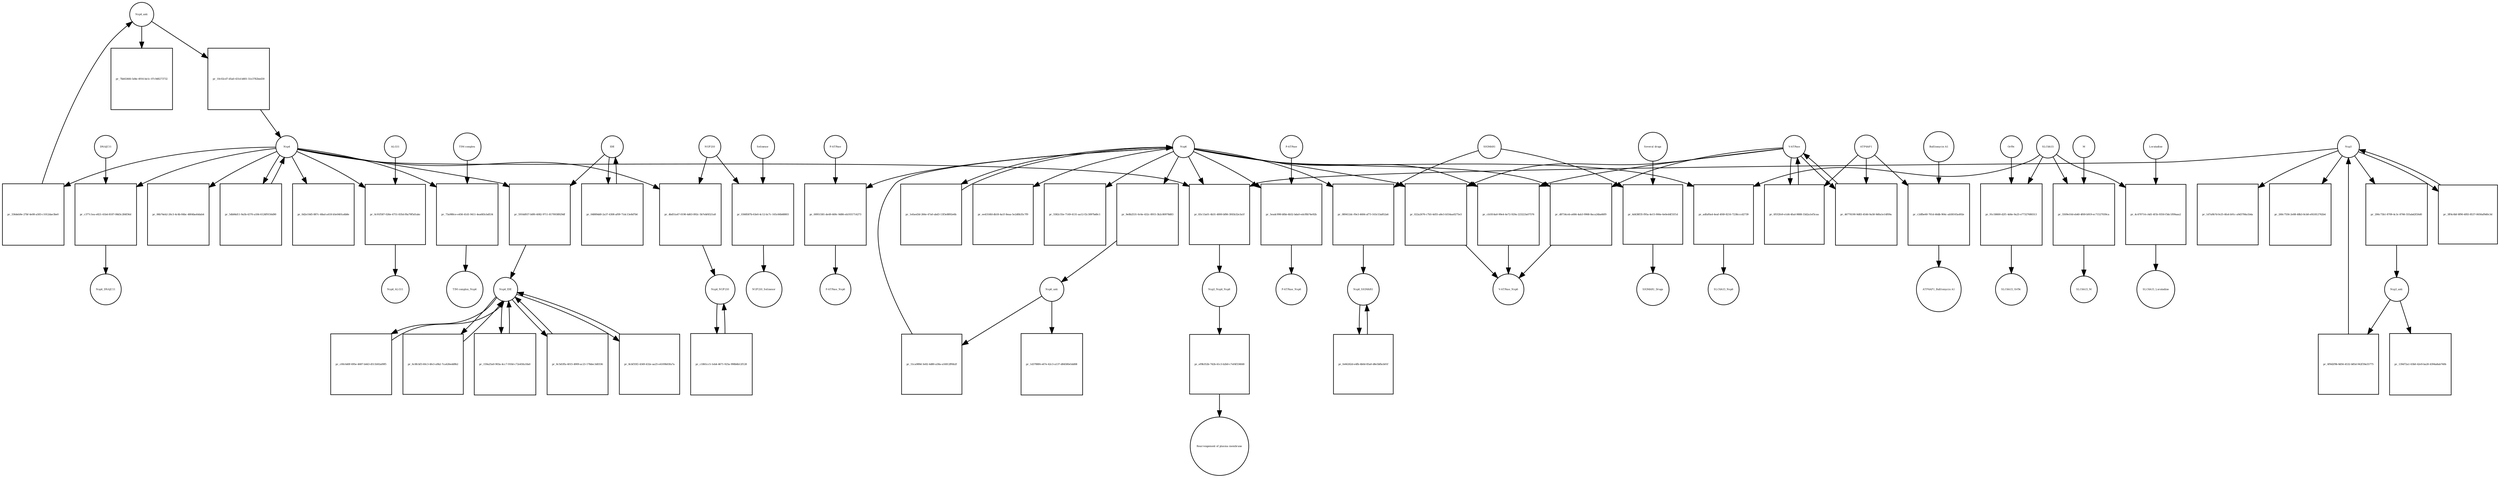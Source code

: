 strict digraph  {
Nsp4_anti [annotation="", bipartite=0, cls="nucleic acid feature", fontsize=4, label=Nsp4_anti, shape=circle];
"pr_10c02cd7-d5a0-431d-b801-51e3782bed30" [annotation="", bipartite=1, cls=process, fontsize=4, label="pr_10c02cd7-d5a0-431d-b801-51e3782bed30", shape=square];
Nsp4 [annotation="", bipartite=0, cls=macromolecule, fontsize=4, label=Nsp4, shape=circle];
"pr_5db84d11-9a5b-4370-a184-6126f9156d90" [annotation="", bipartite=1, cls=process, fontsize=4, label="pr_5db84d11-9a5b-4370-a184-6126f9156d90", shape=square];
"pr_0d2e10d5-887c-48ad-a418-b5e0401a4b8e" [annotation="", bipartite=1, cls=process, fontsize=4, label="pr_0d2e10d5-887c-48ad-a418-b5e0401a4b8e", shape=square];
"pr_06b74eb2-26c3-4c4b-84bc-4804ba44dab4" [annotation="", bipartite=1, cls=process, fontsize=4, label="pr_06b74eb2-26c3-4c4b-84bc-4804ba44dab4", shape=square];
"pr_5916d937-b0f6-4082-9711-8170938929df" [annotation="", bipartite=1, cls=process, fontsize=4, label="pr_5916d937-b0f6-4082-9711-8170938929df", shape=square];
IDE [annotation="", bipartite=0, cls=macromolecule, fontsize=4, label=IDE, shape=circle];
Nsp4_IDE [annotation="", bipartite=0, cls=complex, fontsize=4, label=Nsp4_IDE, shape=circle];
"pr_8cbf35f2-4349-432e-aa25-e4109b03fa7a" [annotation="", bipartite=1, cls=process, fontsize=4, label="pr_8cbf35f2-4349-432e-aa25-e4109b03fa7a", shape=square];
"pr_c00c6d0f-695e-4687-b443-d511b92a09f5" [annotation="", bipartite=1, cls=process, fontsize=4, label="pr_c00c6d0f-695e-4687-b443-d511b92a09f5", shape=square];
"pr_4bd51a47-0190-4d63-892c-5b7ebf4521a8" [annotation="", bipartite=1, cls=process, fontsize=4, label="pr_4bd51a47-0190-4d63-892c-5b7ebf4521a8", shape=square];
NUP210 [annotation="", bipartite=0, cls=macromolecule, fontsize=4, label=NUP210, shape=circle];
Nsp4_NUP210 [annotation="", bipartite=0, cls=complex, fontsize=4, label=Nsp4_NUP210, shape=circle];
"pr_6c8fcbf3-60c3-4fe3-a9b2-7ca426edd9b2" [annotation="", bipartite=1, cls=process, fontsize=4, label="pr_6c8fcbf3-60c3-4fe3-a9b2-7ca426edd9b2", shape=square];
"pr_159a25a0-903a-4cc7-910d-c72e45fa18a0" [annotation="", bipartite=1, cls=process, fontsize=4, label="pr_159a25a0-903a-4cc7-910d-c72e45fa18a0", shape=square];
"pr_8c5d1ffa-4015-4909-ac23-178dec3d0336" [annotation="", bipartite=1, cls=process, fontsize=4, label="pr_8c5d1ffa-4015-4909-ac23-178dec3d0336", shape=square];
"pr_c377c1ea-e821-41b4-8187-08d3c284f36d" [annotation="", bipartite=1, cls=process, fontsize=4, label="pr_c377c1ea-e821-41b4-8187-08d3c284f36d", shape=square];
DNAJC11 [annotation="", bipartite=0, cls=macromolecule, fontsize=4, label=DNAJC11, shape=circle];
Nsp4_DNAJC11 [annotation="", bipartite=0, cls=complex, fontsize=4, label=Nsp4_DNAJC11, shape=circle];
"pr_c1861cc5-1eb4-4671-925a-998b6b12f128" [annotation="", bipartite=1, cls=process, fontsize=4, label="pr_c1861cc5-1eb4-4671-925a-998b6b12f128", shape=square];
"pr_0c91f587-026e-4751-835d-f8a79f5d1abc" [annotation="", bipartite=1, cls=process, fontsize=4, label="pr_0c91f587-026e-4751-835d-f8a79f5d1abc", shape=square];
ALG11 [annotation="", bipartite=0, cls=macromolecule, fontsize=4, label=ALG11, shape=circle];
Nsp4_ALG11 [annotation="", bipartite=0, cls=complex, fontsize=4, label=Nsp4_ALG11, shape=circle];
"pr_336deb9e-27bf-4e08-a583-c1012dae3be0" [annotation="", bipartite=1, cls=process, fontsize=4, label="pr_336deb9e-27bf-4e08-a583-c1012dae3be0", shape=square];
"pr_7bb02466-5d4e-4916-be1c-07c9d0273732" [annotation="", bipartite=1, cls=process, fontsize=4, label="pr_7bb02466-5d4e-4916-be1c-07c9d0273732", shape=square];
Nsp6_anti [annotation="", bipartite=0, cls="nucleic acid feature", fontsize=4, label=Nsp6_anti, shape=circle];
"pr_51ca989d-3e82-4d80-a58a-a16812ff6b2f" [annotation="", bipartite=1, cls=process, fontsize=4, label="pr_51ca989d-3e82-4d80-a58a-a16812ff6b2f", shape=square];
Nsp6 [annotation="", bipartite=0, cls=macromolecule, fontsize=4, label=Nsp6, shape=circle];
"pr_1efaed3d-266e-47a0-abd3-13f3e8892e6b" [annotation="", bipartite=1, cls=process, fontsize=4, label="pr_1efaed3d-266e-47a0-abd3-13f3e8892e6b", shape=square];
"pr_ee4316fd-db18-4a1f-8eaa-5e2d0b35c7f9" [annotation="", bipartite=1, cls=process, fontsize=4, label="pr_ee4316fd-db18-4a1f-8eaa-5e2d0b35c7f9", shape=square];
"pr_5582c55e-7149-4131-aa12-f2c3097bd0c1" [annotation="", bipartite=1, cls=process, fontsize=4, label="pr_5582c55e-7149-4131-aa12-f2c3097bd0c1", shape=square];
"pr_00951581-de49-469c-9d86-eb1931714273" [annotation="", bipartite=1, cls=process, fontsize=4, label="pr_00951581-de49-469c-9d86-eb1931714273", shape=square];
"F-ATPase" [annotation="", bipartite=0, cls=complex, fontsize=4, label="F-ATPase", shape=circle];
"F-ATPase_Nsp6" [annotation="", bipartite=0, cls=complex, fontsize=4, label="F-ATPase_Nsp6", shape=circle];
"pr_5eadc998-bfbb-4b52-bda0-edcf8b74e92b" [annotation="", bipartite=1, cls=process, fontsize=4, label="pr_5eadc998-bfbb-4b52-bda0-edcf8b74e92b", shape=square];
"P-ATPase" [annotation="", bipartite=0, cls=complex, fontsize=4, label="P-ATPase", shape=circle];
"P-ATPase_Nsp6" [annotation="", bipartite=0, cls=complex, fontsize=4, label="P-ATPase_Nsp6", shape=circle];
"pr_089412dc-f0e3-4684-af73-163c53a852a6" [annotation="", bipartite=1, cls=process, fontsize=4, label="pr_089412dc-f0e3-4684-af73-163c53a852a6", shape=square];
SIGMAR1 [annotation="", bipartite=0, cls=macromolecule, fontsize=4, label=SIGMAR1, shape=circle];
Nsp6_SIGMAR1 [annotation="", bipartite=0, cls=complex, fontsize=4, label=Nsp6_SIGMAR1, shape=circle];
"pr_fe66262d-e4fb-4b0d-85a0-d8e5bfbcb01f" [annotation="", bipartite=1, cls=process, fontsize=4, label="pr_fe66262d-e4fb-4b0d-85a0-d8e5bfbcb01f", shape=square];
"pr_022a2676-c7b5-4d55-a8e3-b554aa0275e3" [annotation="", bipartite=1, cls=process, fontsize=4, label="pr_022a2676-c7b5-4d55-a8e3-b554aa0275e3", shape=square];
"V-ATPase" [annotation="", bipartite=0, cls=complex, fontsize=4, label="V-ATPase", shape=circle];
"V-ATPase_Nsp6" [annotation="", bipartite=0, cls=complex, fontsize=4, label="V-ATPase_Nsp6", shape=circle];
"pr_cb1814a0-99e4-4e72-929a-223223a07576" [annotation="", bipartite=1, cls=process, fontsize=4, label="pr_cb1814a0-99e4-4e72-929a-223223a07576", shape=square];
"pr_d8734ceb-a684-4ab3-9968-8aca24ba66f9" [annotation="", bipartite=1, cls=process, fontsize=4, label="pr_d8734ceb-a684-4ab3-9968-8aca24ba66f9", shape=square];
"pr_9e8b2531-0c6e-432c-8915-3b2c80978d83" [annotation="", bipartite=1, cls=process, fontsize=4, label="pr_9e8b2531-0c6e-432c-8915-3b2c80978d83", shape=square];
"pr_1d3788f4-e67e-42c3-a137-d84580e5dd08" [annotation="", bipartite=1, cls=process, fontsize=4, label="pr_1d3788f4-e67e-42c3-a137-d84580e5dd08", shape=square];
"pr_73a980ce-e456-41d1-9411-4ea683cbd534" [annotation="", bipartite=1, cls=process, fontsize=4, label="pr_73a980ce-e456-41d1-9411-4ea683cbd534", shape=square];
"TIM complex" [annotation="", bipartite=0, cls=complex, fontsize=4, label="TIM complex", shape=circle];
"TIM complex_Nsp4" [annotation="", bipartite=0, cls=complex, fontsize=4, label="TIM complex_Nsp4", shape=circle];
"pr_04889dd0-2a37-4308-af09-71dc13e8d7b6" [annotation="", bipartite=1, cls=process, fontsize=4, label="pr_04889dd0-2a37-4308-af09-71dc13e8d7b6", shape=square];
Nsp3_anti [annotation="", bipartite=0, cls="nucleic acid feature", fontsize=4, label=Nsp3_anti, shape=circle];
"pr_6f9d2f9b-8d56-4532-b85d-942f39a55775" [annotation="", bipartite=1, cls=process, fontsize=4, label="pr_6f9d2f9b-8d56-4532-b85d-942f39a55775", shape=square];
Nsp3 [annotation="", bipartite=0, cls=macromolecule, fontsize=4, label=Nsp3, shape=circle];
"pr_206c73b1-8709-4c3c-8766-555abd2f26d0" [annotation="", bipartite=1, cls=process, fontsize=4, label="pr_206c73b1-8709-4c3c-8766-555abd2f26d0", shape=square];
"pr_3ff4c6bf-8f90-4f83-8537-0650af9d0c3d" [annotation="", bipartite=1, cls=process, fontsize=4, label="pr_3ff4c6bf-8f90-4f83-8537-0650af9d0c3d", shape=square];
"pr_139d72a1-63b0-42e9-ba20-4394a8ab740b" [annotation="", bipartite=1, cls=process, fontsize=4, label="pr_139d72a1-63b0-42e9-ba20-4394a8ab740b", shape=square];
"pr_1d7a9b7d-fe25-4fa4-b91c-a9d3784a1b4a" [annotation="", bipartite=1, cls=process, fontsize=4, label="pr_1d7a9b7d-fe25-4fa4-b91c-a9d3784a1b4a", shape=square];
"pr_260c7556-2e88-48b3-8cb8-ef41812762b4" [annotation="", bipartite=1, cls=process, fontsize=4, label="pr_260c7556-2e88-48b3-8cb8-ef41812762b4", shape=square];
"pr_83c13a01-4b31-4800-bf86-3f45b32e3a1f" [annotation="", bipartite=1, cls=process, fontsize=4, label="pr_83c13a01-4b31-4800-bf86-3f45b32e3a1f", shape=square];
Nsp3_Nsp4_Nsp6 [annotation="", bipartite=0, cls=complex, fontsize=4, label=Nsp3_Nsp4_Nsp6, shape=circle];
"pr_ef9b352b-742b-41c3-b2b0-c7ef4f336fd0" [annotation="", bipartite=1, cls=process, fontsize=4, label="pr_ef9b352b-742b-41c3-b2b0-c7ef4f336fd0", shape=square];
"Rearrengement of plasma membrane" [annotation="", bipartite=0, cls=phenotype, fontsize=4, label="Rearrengement of plasma membrane", shape=circle];
"pr_0368587b-63e0-4c12-bc7c-165c66b68803" [annotation="", bipartite=1, cls=process, fontsize=4, label="pr_0368587b-63e0-4c12-bc7c-165c66b68803", shape=square];
Selinexor [annotation="", bipartite=0, cls="simple chemical", fontsize=4, label=Selinexor, shape=circle];
NUP210_Selinexor [annotation="", bipartite=0, cls=complex, fontsize=4, label=NUP210_Selinexor, shape=circle];
"pr_adfaf0a4-4eaf-4f49-8216-7238cccd2739" [annotation="", bipartite=1, cls=process, fontsize=4, label="pr_adfaf0a4-4eaf-4f49-8216-7238cccd2739", shape=square];
SLC6A15 [annotation="", bipartite=0, cls=macromolecule, fontsize=4, label=SLC6A15, shape=circle];
SLC6A15_Nsp6 [annotation="", bipartite=0, cls=complex, fontsize=4, label=SLC6A15_Nsp6, shape=circle];
"pr_91c58600-d2f1-4d4e-9a25-e77327680313" [annotation="", bipartite=1, cls=process, fontsize=4, label="pr_91c58600-d2f1-4d4e-9a25-e77327680313", shape=square];
Orf9c [annotation="", bipartite=0, cls=macromolecule, fontsize=4, label=Orf9c, shape=circle];
SLC6A15_Orf9c [annotation="", bipartite=0, cls=complex, fontsize=4, label=SLC6A15_Orf9c, shape=circle];
"pr_5509e10d-eb40-4f69-b919-ec71527039ca" [annotation="", bipartite=1, cls=process, fontsize=4, label="pr_5509e10d-eb40-4f69-b919-ec71527039ca", shape=square];
M [annotation="", bipartite=0, cls=macromolecule, fontsize=4, label=M, shape=circle];
SLC6A15_M [annotation="", bipartite=0, cls=complex, fontsize=4, label=SLC6A15_M, shape=circle];
"pr_4c470714-c4d1-4f1b-9350-f3dc1f09aaa2" [annotation="", bipartite=1, cls=process, fontsize=4, label="pr_4c470714-c4d1-4f1b-9350-f3dc1f09aaa2", shape=square];
Loratadine [annotation="", bipartite=0, cls="simple chemical", fontsize=4, label=Loratadine, shape=circle];
SLC6A15_Loratadine [annotation="", bipartite=0, cls=complex, fontsize=4, label=SLC6A15_Loratadine, shape=circle];
ATP6AP1 [annotation="", bipartite=0, cls=macromolecule, fontsize=4, label=ATP6AP1, shape=circle];
"pr_0f1f2fe9-e1d4-4fad-9888-33d2a1ef5caa" [annotation="", bipartite=1, cls=process, fontsize=4, label="pr_0f1f2fe9-e1d4-4fad-9888-33d2a1ef5caa", shape=square];
"pr_c2dfbe60-761d-46db-904c-ab58165a492e" [annotation="", bipartite=1, cls=process, fontsize=4, label="pr_c2dfbe60-761d-46db-904c-ab58165a492e", shape=square];
"Bafilomycin A1" [annotation="", bipartite=0, cls="simple chemical", fontsize=4, label="Bafilomycin A1", shape=circle];
"ATP6AP1_Bafilomycin A1" [annotation="", bipartite=0, cls=complex, fontsize=4, label="ATP6AP1_Bafilomycin A1", shape=circle];
"pr_46776190-9d83-4546-9a58-9d0a1e14f09a" [annotation="", bipartite=1, cls=process, fontsize=4, label="pr_46776190-9d83-4546-9a58-9d0a1e14f09a", shape=square];
"Several drugs" [annotation="", bipartite=0, cls="simple chemical", fontsize=4, label="Several drugs", shape=circle];
"pr_4d438f35-f95a-4e15-906e-6e0e44f31f1d" [annotation="", bipartite=1, cls=process, fontsize=4, label="pr_4d438f35-f95a-4e15-906e-6e0e44f31f1d", shape=square];
SIGMAR1_Drugs [annotation="", bipartite=0, cls=complex, fontsize=4, label=SIGMAR1_Drugs, shape=circle];
Nsp4_anti -> "pr_10c02cd7-d5a0-431d-b801-51e3782bed30"  [annotation="", interaction_type=consumption];
Nsp4_anti -> "pr_7bb02466-5d4e-4916-be1c-07c9d0273732"  [annotation="", interaction_type=consumption];
"pr_10c02cd7-d5a0-431d-b801-51e3782bed30" -> Nsp4  [annotation="", interaction_type=production];
Nsp4 -> "pr_5db84d11-9a5b-4370-a184-6126f9156d90"  [annotation="", interaction_type=consumption];
Nsp4 -> "pr_0d2e10d5-887c-48ad-a418-b5e0401a4b8e"  [annotation="", interaction_type=consumption];
Nsp4 -> "pr_06b74eb2-26c3-4c4b-84bc-4804ba44dab4"  [annotation="", interaction_type=consumption];
Nsp4 -> "pr_5916d937-b0f6-4082-9711-8170938929df"  [annotation="", interaction_type=consumption];
Nsp4 -> "pr_4bd51a47-0190-4d63-892c-5b7ebf4521a8"  [annotation="", interaction_type=consumption];
Nsp4 -> "pr_c377c1ea-e821-41b4-8187-08d3c284f36d"  [annotation="", interaction_type=consumption];
Nsp4 -> "pr_0c91f587-026e-4751-835d-f8a79f5d1abc"  [annotation="", interaction_type=consumption];
Nsp4 -> "pr_336deb9e-27bf-4e08-a583-c1012dae3be0"  [annotation="", interaction_type=consumption];
Nsp4 -> "pr_73a980ce-e456-41d1-9411-4ea683cbd534"  [annotation="", interaction_type=consumption];
Nsp4 -> "pr_83c13a01-4b31-4800-bf86-3f45b32e3a1f"  [annotation="", interaction_type=consumption];
"pr_5db84d11-9a5b-4370-a184-6126f9156d90" -> Nsp4  [annotation="", interaction_type=production];
"pr_5916d937-b0f6-4082-9711-8170938929df" -> Nsp4_IDE  [annotation="", interaction_type=production];
IDE -> "pr_5916d937-b0f6-4082-9711-8170938929df"  [annotation="", interaction_type=consumption];
IDE -> "pr_04889dd0-2a37-4308-af09-71dc13e8d7b6"  [annotation="", interaction_type=consumption];
Nsp4_IDE -> "pr_8cbf35f2-4349-432e-aa25-e4109b03fa7a"  [annotation="", interaction_type=consumption];
Nsp4_IDE -> "pr_c00c6d0f-695e-4687-b443-d511b92a09f5"  [annotation="", interaction_type=consumption];
Nsp4_IDE -> "pr_6c8fcbf3-60c3-4fe3-a9b2-7ca426edd9b2"  [annotation="", interaction_type=consumption];
Nsp4_IDE -> "pr_159a25a0-903a-4cc7-910d-c72e45fa18a0"  [annotation="", interaction_type=consumption];
Nsp4_IDE -> "pr_8c5d1ffa-4015-4909-ac23-178dec3d0336"  [annotation="", interaction_type=consumption];
"pr_8cbf35f2-4349-432e-aa25-e4109b03fa7a" -> Nsp4_IDE  [annotation="", interaction_type=production];
"pr_c00c6d0f-695e-4687-b443-d511b92a09f5" -> Nsp4_IDE  [annotation="", interaction_type=production];
"pr_4bd51a47-0190-4d63-892c-5b7ebf4521a8" -> Nsp4_NUP210  [annotation="", interaction_type=production];
NUP210 -> "pr_4bd51a47-0190-4d63-892c-5b7ebf4521a8"  [annotation="", interaction_type=consumption];
NUP210 -> "pr_0368587b-63e0-4c12-bc7c-165c66b68803"  [annotation="", interaction_type=consumption];
Nsp4_NUP210 -> "pr_c1861cc5-1eb4-4671-925a-998b6b12f128"  [annotation="", interaction_type=consumption];
"pr_6c8fcbf3-60c3-4fe3-a9b2-7ca426edd9b2" -> Nsp4_IDE  [annotation="", interaction_type=production];
"pr_159a25a0-903a-4cc7-910d-c72e45fa18a0" -> Nsp4_IDE  [annotation="", interaction_type=production];
"pr_8c5d1ffa-4015-4909-ac23-178dec3d0336" -> Nsp4_IDE  [annotation="", interaction_type=production];
"pr_c377c1ea-e821-41b4-8187-08d3c284f36d" -> Nsp4_DNAJC11  [annotation="", interaction_type=production];
DNAJC11 -> "pr_c377c1ea-e821-41b4-8187-08d3c284f36d"  [annotation="", interaction_type=consumption];
"pr_c1861cc5-1eb4-4671-925a-998b6b12f128" -> Nsp4_NUP210  [annotation="", interaction_type=production];
"pr_0c91f587-026e-4751-835d-f8a79f5d1abc" -> Nsp4_ALG11  [annotation="", interaction_type=production];
ALG11 -> "pr_0c91f587-026e-4751-835d-f8a79f5d1abc"  [annotation="", interaction_type=consumption];
"pr_336deb9e-27bf-4e08-a583-c1012dae3be0" -> Nsp4_anti  [annotation="", interaction_type=production];
Nsp6_anti -> "pr_51ca989d-3e82-4d80-a58a-a16812ff6b2f"  [annotation="", interaction_type=consumption];
Nsp6_anti -> "pr_1d3788f4-e67e-42c3-a137-d84580e5dd08"  [annotation="", interaction_type=consumption];
"pr_51ca989d-3e82-4d80-a58a-a16812ff6b2f" -> Nsp6  [annotation="", interaction_type=production];
Nsp6 -> "pr_1efaed3d-266e-47a0-abd3-13f3e8892e6b"  [annotation="", interaction_type=consumption];
Nsp6 -> "pr_ee4316fd-db18-4a1f-8eaa-5e2d0b35c7f9"  [annotation="", interaction_type=consumption];
Nsp6 -> "pr_5582c55e-7149-4131-aa12-f2c3097bd0c1"  [annotation="", interaction_type=consumption];
Nsp6 -> "pr_00951581-de49-469c-9d86-eb1931714273"  [annotation="", interaction_type=consumption];
Nsp6 -> "pr_5eadc998-bfbb-4b52-bda0-edcf8b74e92b"  [annotation="", interaction_type=consumption];
Nsp6 -> "pr_089412dc-f0e3-4684-af73-163c53a852a6"  [annotation="", interaction_type=consumption];
Nsp6 -> "pr_022a2676-c7b5-4d55-a8e3-b554aa0275e3"  [annotation="", interaction_type=consumption];
Nsp6 -> "pr_cb1814a0-99e4-4e72-929a-223223a07576"  [annotation="", interaction_type=consumption];
Nsp6 -> "pr_d8734ceb-a684-4ab3-9968-8aca24ba66f9"  [annotation="", interaction_type=consumption];
Nsp6 -> "pr_9e8b2531-0c6e-432c-8915-3b2c80978d83"  [annotation="", interaction_type=consumption];
Nsp6 -> "pr_83c13a01-4b31-4800-bf86-3f45b32e3a1f"  [annotation="", interaction_type=consumption];
Nsp6 -> "pr_adfaf0a4-4eaf-4f49-8216-7238cccd2739"  [annotation="", interaction_type=consumption];
"pr_1efaed3d-266e-47a0-abd3-13f3e8892e6b" -> Nsp6  [annotation="", interaction_type=production];
"pr_00951581-de49-469c-9d86-eb1931714273" -> "F-ATPase_Nsp6"  [annotation="", interaction_type=production];
"F-ATPase" -> "pr_00951581-de49-469c-9d86-eb1931714273"  [annotation="", interaction_type=consumption];
"pr_5eadc998-bfbb-4b52-bda0-edcf8b74e92b" -> "P-ATPase_Nsp6"  [annotation="", interaction_type=production];
"P-ATPase" -> "pr_5eadc998-bfbb-4b52-bda0-edcf8b74e92b"  [annotation="", interaction_type=consumption];
"pr_089412dc-f0e3-4684-af73-163c53a852a6" -> Nsp6_SIGMAR1  [annotation="", interaction_type=production];
SIGMAR1 -> "pr_089412dc-f0e3-4684-af73-163c53a852a6"  [annotation="", interaction_type=consumption];
SIGMAR1 -> "pr_4d438f35-f95a-4e15-906e-6e0e44f31f1d"  [annotation="", interaction_type=consumption];
Nsp6_SIGMAR1 -> "pr_fe66262d-e4fb-4b0d-85a0-d8e5bfbcb01f"  [annotation="", interaction_type=consumption];
"pr_fe66262d-e4fb-4b0d-85a0-d8e5bfbcb01f" -> Nsp6_SIGMAR1  [annotation="", interaction_type=production];
"pr_022a2676-c7b5-4d55-a8e3-b554aa0275e3" -> "V-ATPase_Nsp6"  [annotation="", interaction_type=production];
"V-ATPase" -> "pr_022a2676-c7b5-4d55-a8e3-b554aa0275e3"  [annotation="", interaction_type=consumption];
"V-ATPase" -> "pr_cb1814a0-99e4-4e72-929a-223223a07576"  [annotation="", interaction_type=consumption];
"V-ATPase" -> "pr_d8734ceb-a684-4ab3-9968-8aca24ba66f9"  [annotation="", interaction_type=consumption];
"V-ATPase" -> "pr_0f1f2fe9-e1d4-4fad-9888-33d2a1ef5caa"  [annotation="", interaction_type=consumption];
"V-ATPase" -> "pr_46776190-9d83-4546-9a58-9d0a1e14f09a"  [annotation="", interaction_type=consumption];
"pr_cb1814a0-99e4-4e72-929a-223223a07576" -> "V-ATPase_Nsp6"  [annotation="", interaction_type=production];
"pr_d8734ceb-a684-4ab3-9968-8aca24ba66f9" -> "V-ATPase_Nsp6"  [annotation="", interaction_type=production];
"pr_9e8b2531-0c6e-432c-8915-3b2c80978d83" -> Nsp6_anti  [annotation="", interaction_type=production];
"pr_73a980ce-e456-41d1-9411-4ea683cbd534" -> "TIM complex_Nsp4"  [annotation="", interaction_type=production];
"TIM complex" -> "pr_73a980ce-e456-41d1-9411-4ea683cbd534"  [annotation="", interaction_type=consumption];
"pr_04889dd0-2a37-4308-af09-71dc13e8d7b6" -> IDE  [annotation="", interaction_type=production];
Nsp3_anti -> "pr_6f9d2f9b-8d56-4532-b85d-942f39a55775"  [annotation="", interaction_type=consumption];
Nsp3_anti -> "pr_139d72a1-63b0-42e9-ba20-4394a8ab740b"  [annotation="", interaction_type=consumption];
"pr_6f9d2f9b-8d56-4532-b85d-942f39a55775" -> Nsp3  [annotation="", interaction_type=production];
Nsp3 -> "pr_206c73b1-8709-4c3c-8766-555abd2f26d0"  [annotation="", interaction_type=consumption];
Nsp3 -> "pr_3ff4c6bf-8f90-4f83-8537-0650af9d0c3d"  [annotation="", interaction_type=consumption];
Nsp3 -> "pr_1d7a9b7d-fe25-4fa4-b91c-a9d3784a1b4a"  [annotation="", interaction_type=consumption];
Nsp3 -> "pr_260c7556-2e88-48b3-8cb8-ef41812762b4"  [annotation="", interaction_type=consumption];
Nsp3 -> "pr_83c13a01-4b31-4800-bf86-3f45b32e3a1f"  [annotation="", interaction_type=consumption];
"pr_206c73b1-8709-4c3c-8766-555abd2f26d0" -> Nsp3_anti  [annotation="", interaction_type=production];
"pr_3ff4c6bf-8f90-4f83-8537-0650af9d0c3d" -> Nsp3  [annotation="", interaction_type=production];
"pr_83c13a01-4b31-4800-bf86-3f45b32e3a1f" -> Nsp3_Nsp4_Nsp6  [annotation="", interaction_type=production];
Nsp3_Nsp4_Nsp6 -> "pr_ef9b352b-742b-41c3-b2b0-c7ef4f336fd0"  [annotation="", interaction_type=consumption];
"pr_ef9b352b-742b-41c3-b2b0-c7ef4f336fd0" -> "Rearrengement of plasma membrane"  [annotation="", interaction_type=production];
"pr_0368587b-63e0-4c12-bc7c-165c66b68803" -> NUP210_Selinexor  [annotation="", interaction_type=production];
Selinexor -> "pr_0368587b-63e0-4c12-bc7c-165c66b68803"  [annotation="", interaction_type=consumption];
"pr_adfaf0a4-4eaf-4f49-8216-7238cccd2739" -> SLC6A15_Nsp6  [annotation="", interaction_type=production];
SLC6A15 -> "pr_adfaf0a4-4eaf-4f49-8216-7238cccd2739"  [annotation="", interaction_type=consumption];
SLC6A15 -> "pr_91c58600-d2f1-4d4e-9a25-e77327680313"  [annotation="", interaction_type=consumption];
SLC6A15 -> "pr_5509e10d-eb40-4f69-b919-ec71527039ca"  [annotation="", interaction_type=consumption];
SLC6A15 -> "pr_4c470714-c4d1-4f1b-9350-f3dc1f09aaa2"  [annotation="", interaction_type=consumption];
"pr_91c58600-d2f1-4d4e-9a25-e77327680313" -> SLC6A15_Orf9c  [annotation="", interaction_type=production];
Orf9c -> "pr_91c58600-d2f1-4d4e-9a25-e77327680313"  [annotation="", interaction_type=consumption];
"pr_5509e10d-eb40-4f69-b919-ec71527039ca" -> SLC6A15_M  [annotation="", interaction_type=production];
M -> "pr_5509e10d-eb40-4f69-b919-ec71527039ca"  [annotation="", interaction_type=consumption];
"pr_4c470714-c4d1-4f1b-9350-f3dc1f09aaa2" -> SLC6A15_Loratadine  [annotation="", interaction_type=production];
Loratadine -> "pr_4c470714-c4d1-4f1b-9350-f3dc1f09aaa2"  [annotation="", interaction_type=consumption];
ATP6AP1 -> "pr_0f1f2fe9-e1d4-4fad-9888-33d2a1ef5caa"  [annotation="", interaction_type=consumption];
ATP6AP1 -> "pr_c2dfbe60-761d-46db-904c-ab58165a492e"  [annotation="", interaction_type=consumption];
ATP6AP1 -> "pr_46776190-9d83-4546-9a58-9d0a1e14f09a"  [annotation="", interaction_type=consumption];
"pr_0f1f2fe9-e1d4-4fad-9888-33d2a1ef5caa" -> "V-ATPase"  [annotation="", interaction_type=production];
"pr_c2dfbe60-761d-46db-904c-ab58165a492e" -> "ATP6AP1_Bafilomycin A1"  [annotation="", interaction_type=production];
"Bafilomycin A1" -> "pr_c2dfbe60-761d-46db-904c-ab58165a492e"  [annotation="", interaction_type=consumption];
"pr_46776190-9d83-4546-9a58-9d0a1e14f09a" -> "V-ATPase"  [annotation="", interaction_type=production];
"Several drugs" -> "pr_4d438f35-f95a-4e15-906e-6e0e44f31f1d"  [annotation="", interaction_type=consumption];
"pr_4d438f35-f95a-4e15-906e-6e0e44f31f1d" -> SIGMAR1_Drugs  [annotation="", interaction_type=production];
}
